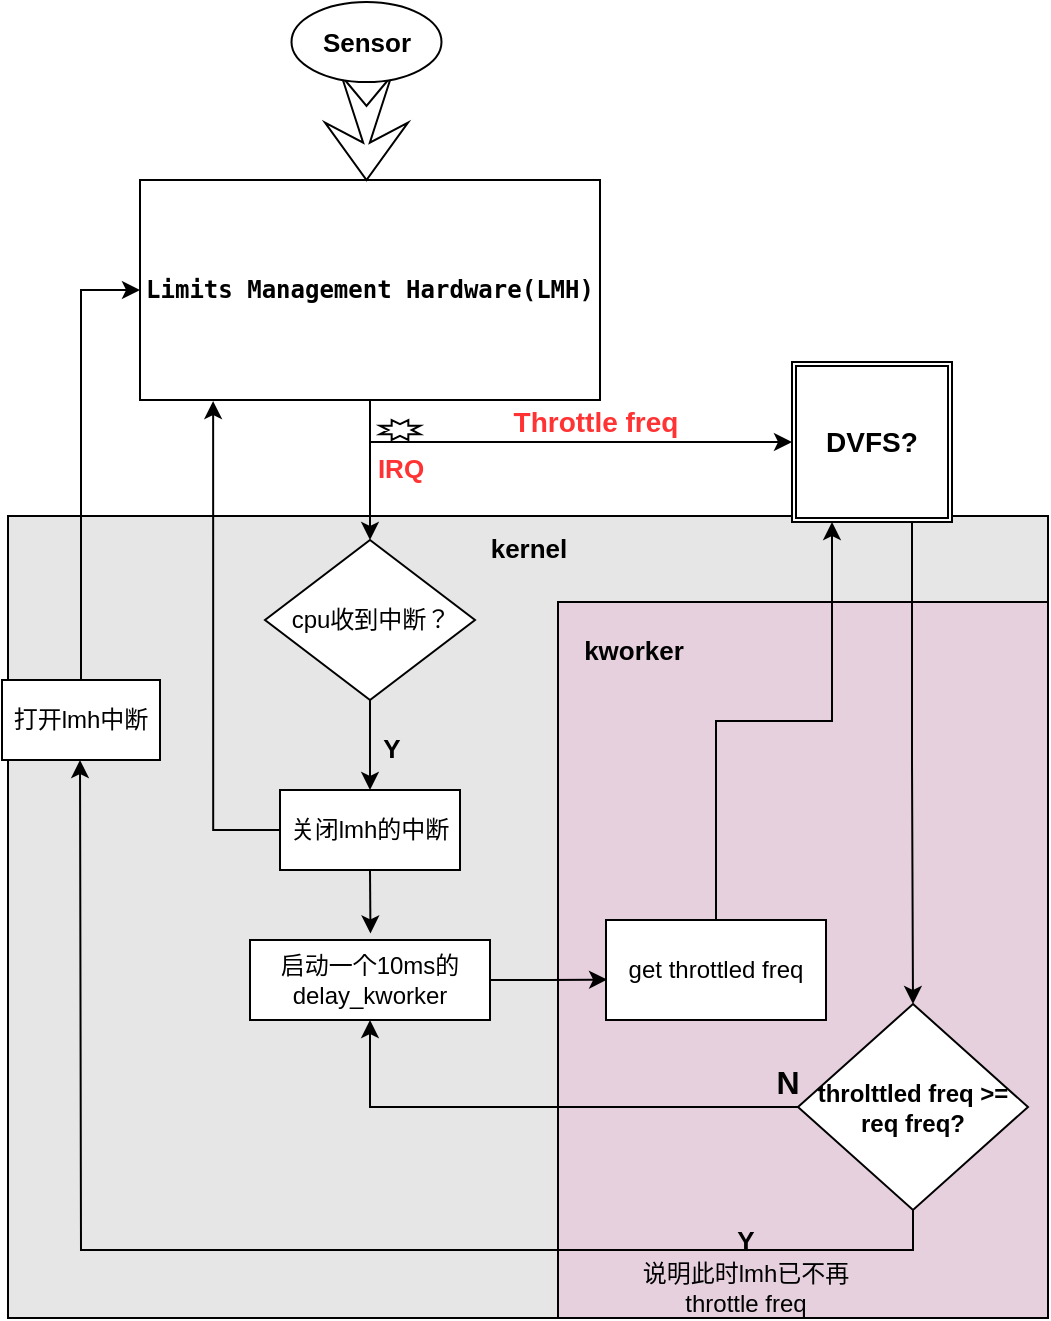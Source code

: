 <mxfile version="24.6.0" type="github">
  <diagram name="第 1 页" id="VTAUhPHFjqV-iyoxelCj">
    <mxGraphModel dx="1195" dy="665" grid="0" gridSize="10" guides="1" tooltips="1" connect="1" arrows="1" fold="1" page="1" pageScale="1" pageWidth="827" pageHeight="1169" math="0" shadow="0">
      <root>
        <mxCell id="0" />
        <mxCell id="1" parent="0" />
        <mxCell id="YY0MY4p-X_AZBxPH40uB-45" value="" style="rounded=0;whiteSpace=wrap;html=1;fillColor=#E6E6E6;" vertex="1" parent="1">
          <mxGeometry x="14" y="408" width="520" height="401" as="geometry" />
        </mxCell>
        <mxCell id="YY0MY4p-X_AZBxPH40uB-55" value="" style="rounded=0;whiteSpace=wrap;html=1;fillColor=#E6D0DE;" vertex="1" parent="1">
          <mxGeometry x="289" y="451" width="245" height="358" as="geometry" />
        </mxCell>
        <mxCell id="YY0MY4p-X_AZBxPH40uB-19" style="edgeStyle=orthogonalEdgeStyle;rounded=0;orthogonalLoop=1;jettySize=auto;html=1;exitX=0.5;exitY=1;exitDx=0;exitDy=0;entryX=0.5;entryY=0;entryDx=0;entryDy=0;" edge="1" parent="1" source="YY0MY4p-X_AZBxPH40uB-1" target="YY0MY4p-X_AZBxPH40uB-18">
          <mxGeometry relative="1" as="geometry" />
        </mxCell>
        <mxCell id="YY0MY4p-X_AZBxPH40uB-47" style="edgeStyle=orthogonalEdgeStyle;rounded=0;orthogonalLoop=1;jettySize=auto;html=1;exitX=0.5;exitY=1;exitDx=0;exitDy=0;entryX=0;entryY=0.5;entryDx=0;entryDy=0;" edge="1" parent="1" source="YY0MY4p-X_AZBxPH40uB-1" target="YY0MY4p-X_AZBxPH40uB-10">
          <mxGeometry relative="1" as="geometry" />
        </mxCell>
        <mxCell id="YY0MY4p-X_AZBxPH40uB-1" value="&lt;pre style=&quot;overflow: visible; text-align: start; background-color: rgb(255, 255, 255);&quot;&gt;Limits Management Hardware(LMH)&lt;/pre&gt;" style="rounded=0;whiteSpace=wrap;html=1;strokeWidth=1;fontStyle=1" vertex="1" parent="1">
          <mxGeometry x="80" y="240" width="230" height="110" as="geometry" />
        </mxCell>
        <mxCell id="YY0MY4p-X_AZBxPH40uB-4" value="" style="html=1;shadow=0;dashed=0;align=center;verticalAlign=middle;shape=mxgraph.arrows2.stylisedArrow;dy=0.92;dx=18.67;notch=15;feather=0.4;direction=south;" vertex="1" parent="1">
          <mxGeometry x="172.5" y="188" width="41.5" height="52" as="geometry" />
        </mxCell>
        <mxCell id="YY0MY4p-X_AZBxPH40uB-6" value="Sensor" style="strokeWidth=1;html=1;shape=mxgraph.flowchart.start_1;whiteSpace=wrap;fontStyle=1;fontSize=13;" vertex="1" parent="1">
          <mxGeometry x="155.75" y="151" width="75" height="40" as="geometry" />
        </mxCell>
        <mxCell id="YY0MY4p-X_AZBxPH40uB-13" value="IRQ" style="verticalLabelPosition=bottom;verticalAlign=top;html=1;shape=mxgraph.basic.8_point_star;fontStyle=1;fontSize=13;fontColor=#FF3333;" vertex="1" parent="1">
          <mxGeometry x="200" y="360" width="20" height="10" as="geometry" />
        </mxCell>
        <mxCell id="YY0MY4p-X_AZBxPH40uB-28" style="edgeStyle=orthogonalEdgeStyle;rounded=0;orthogonalLoop=1;jettySize=auto;html=1;exitX=0.75;exitY=1;exitDx=0;exitDy=0;entryX=0.5;entryY=0;entryDx=0;entryDy=0;" edge="1" parent="1" source="YY0MY4p-X_AZBxPH40uB-10" target="YY0MY4p-X_AZBxPH40uB-27">
          <mxGeometry relative="1" as="geometry" />
        </mxCell>
        <mxCell id="YY0MY4p-X_AZBxPH40uB-10" value="DVFS?" style="shape=ext;double=1;whiteSpace=wrap;html=1;aspect=fixed;fontStyle=1;fontSize=14;" vertex="1" parent="1">
          <mxGeometry x="406" y="331" width="80" height="80" as="geometry" />
        </mxCell>
        <mxCell id="YY0MY4p-X_AZBxPH40uB-38" style="edgeStyle=orthogonalEdgeStyle;rounded=0;orthogonalLoop=1;jettySize=auto;html=1;exitX=0.5;exitY=1;exitDx=0;exitDy=0;entryX=0.5;entryY=0;entryDx=0;entryDy=0;" edge="1" parent="1" source="YY0MY4p-X_AZBxPH40uB-18" target="YY0MY4p-X_AZBxPH40uB-33">
          <mxGeometry relative="1" as="geometry" />
        </mxCell>
        <mxCell id="YY0MY4p-X_AZBxPH40uB-18" value="cpu收到中断？" style="rhombus;whiteSpace=wrap;html=1;" vertex="1" parent="1">
          <mxGeometry x="142.5" y="420" width="105" height="80" as="geometry" />
        </mxCell>
        <mxCell id="YY0MY4p-X_AZBxPH40uB-21" value="Throttle freq" style="text;html=1;align=center;verticalAlign=middle;whiteSpace=wrap;rounded=0;fontStyle=1;fontColor=#FF3333;fontSize=14;" vertex="1" parent="1">
          <mxGeometry x="263" y="346" width="90" height="30" as="geometry" />
        </mxCell>
        <mxCell id="YY0MY4p-X_AZBxPH40uB-22" value="启动一个10ms的delay_kworker" style="whiteSpace=wrap;html=1;" vertex="1" parent="1">
          <mxGeometry x="135" y="620" width="120" height="40" as="geometry" />
        </mxCell>
        <mxCell id="YY0MY4p-X_AZBxPH40uB-36" style="edgeStyle=orthogonalEdgeStyle;rounded=0;orthogonalLoop=1;jettySize=auto;html=1;entryX=0.5;entryY=1;entryDx=0;entryDy=0;" edge="1" parent="1" source="YY0MY4p-X_AZBxPH40uB-27" target="YY0MY4p-X_AZBxPH40uB-22">
          <mxGeometry relative="1" as="geometry" />
        </mxCell>
        <mxCell id="YY0MY4p-X_AZBxPH40uB-37" style="edgeStyle=orthogonalEdgeStyle;rounded=0;orthogonalLoop=1;jettySize=auto;html=1;exitX=0.5;exitY=1;exitDx=0;exitDy=0;" edge="1" parent="1" source="YY0MY4p-X_AZBxPH40uB-27">
          <mxGeometry relative="1" as="geometry">
            <mxPoint x="50" y="530" as="targetPoint" />
            <mxPoint x="420" y="740" as="sourcePoint" />
          </mxGeometry>
        </mxCell>
        <mxCell id="YY0MY4p-X_AZBxPH40uB-27" value="throlttled freq &amp;gt;= req freq?" style="rhombus;whiteSpace=wrap;html=1;fontStyle=1" vertex="1" parent="1">
          <mxGeometry x="409" y="652" width="115" height="103" as="geometry" />
        </mxCell>
        <mxCell id="YY0MY4p-X_AZBxPH40uB-50" style="edgeStyle=orthogonalEdgeStyle;rounded=0;orthogonalLoop=1;jettySize=auto;html=1;exitX=0.5;exitY=0;exitDx=0;exitDy=0;entryX=0.25;entryY=1;entryDx=0;entryDy=0;" edge="1" parent="1" source="YY0MY4p-X_AZBxPH40uB-30" target="YY0MY4p-X_AZBxPH40uB-10">
          <mxGeometry relative="1" as="geometry" />
        </mxCell>
        <mxCell id="YY0MY4p-X_AZBxPH40uB-30" value="get throttled freq" style="rounded=0;whiteSpace=wrap;html=1;" vertex="1" parent="1">
          <mxGeometry x="313" y="610" width="110" height="50" as="geometry" />
        </mxCell>
        <mxCell id="YY0MY4p-X_AZBxPH40uB-33" value="关闭lmh的中断" style="rounded=0;whiteSpace=wrap;html=1;" vertex="1" parent="1">
          <mxGeometry x="150" y="545" width="90" height="40" as="geometry" />
        </mxCell>
        <mxCell id="YY0MY4p-X_AZBxPH40uB-35" value="N" style="text;html=1;align=center;verticalAlign=middle;whiteSpace=wrap;rounded=0;fontStyle=1;fontSize=16;" vertex="1" parent="1">
          <mxGeometry x="374" y="676" width="60" height="30" as="geometry" />
        </mxCell>
        <mxCell id="YY0MY4p-X_AZBxPH40uB-39" style="edgeStyle=orthogonalEdgeStyle;rounded=0;orthogonalLoop=1;jettySize=auto;html=1;exitX=0.5;exitY=1;exitDx=0;exitDy=0;entryX=0.502;entryY=-0.082;entryDx=0;entryDy=0;entryPerimeter=0;" edge="1" parent="1" source="YY0MY4p-X_AZBxPH40uB-33" target="YY0MY4p-X_AZBxPH40uB-22">
          <mxGeometry relative="1" as="geometry" />
        </mxCell>
        <mxCell id="YY0MY4p-X_AZBxPH40uB-41" style="edgeStyle=orthogonalEdgeStyle;rounded=0;orthogonalLoop=1;jettySize=auto;html=1;exitX=0.5;exitY=0;exitDx=0;exitDy=0;entryX=0;entryY=0.5;entryDx=0;entryDy=0;" edge="1" parent="1" source="YY0MY4p-X_AZBxPH40uB-40" target="YY0MY4p-X_AZBxPH40uB-1">
          <mxGeometry relative="1" as="geometry" />
        </mxCell>
        <mxCell id="YY0MY4p-X_AZBxPH40uB-40" value="打开lmh中断" style="rounded=0;whiteSpace=wrap;html=1;" vertex="1" parent="1">
          <mxGeometry x="11" y="490" width="79" height="40" as="geometry" />
        </mxCell>
        <mxCell id="YY0MY4p-X_AZBxPH40uB-42" value="Y&lt;div style=&quot;&quot;&gt;&lt;span style=&quot;font-weight: normal;&quot;&gt;&lt;font style=&quot;font-size: 12px;&quot;&gt;说明此时lmh已不再throttle freq&lt;/font&gt;&lt;/span&gt;&lt;/div&gt;" style="text;html=1;align=center;verticalAlign=middle;whiteSpace=wrap;rounded=0;fontStyle=1;fontSize=13;" vertex="1" parent="1">
          <mxGeometry x="318" y="771" width="130" height="30" as="geometry" />
        </mxCell>
        <mxCell id="YY0MY4p-X_AZBxPH40uB-43" style="edgeStyle=orthogonalEdgeStyle;rounded=0;orthogonalLoop=1;jettySize=auto;html=1;exitX=0;exitY=0.5;exitDx=0;exitDy=0;entryX=0.159;entryY=1.005;entryDx=0;entryDy=0;entryPerimeter=0;" edge="1" parent="1" source="YY0MY4p-X_AZBxPH40uB-33" target="YY0MY4p-X_AZBxPH40uB-1">
          <mxGeometry relative="1" as="geometry" />
        </mxCell>
        <mxCell id="YY0MY4p-X_AZBxPH40uB-46" value="Y" style="text;html=1;align=center;verticalAlign=middle;whiteSpace=wrap;rounded=0;fontSize=13;fontStyle=1" vertex="1" parent="1">
          <mxGeometry x="176" y="509" width="60" height="30" as="geometry" />
        </mxCell>
        <mxCell id="YY0MY4p-X_AZBxPH40uB-57" value="kworker" style="text;html=1;align=center;verticalAlign=middle;whiteSpace=wrap;rounded=0;fontStyle=1;fontSize=13;" vertex="1" parent="1">
          <mxGeometry x="297" y="460" width="60" height="30" as="geometry" />
        </mxCell>
        <mxCell id="YY0MY4p-X_AZBxPH40uB-59" style="edgeStyle=orthogonalEdgeStyle;rounded=0;orthogonalLoop=1;jettySize=auto;html=1;exitX=1;exitY=0.5;exitDx=0;exitDy=0;entryX=0.005;entryY=0.596;entryDx=0;entryDy=0;entryPerimeter=0;" edge="1" parent="1" source="YY0MY4p-X_AZBxPH40uB-22" target="YY0MY4p-X_AZBxPH40uB-30">
          <mxGeometry relative="1" as="geometry" />
        </mxCell>
        <mxCell id="YY0MY4p-X_AZBxPH40uB-60" value="kernel" style="text;html=1;align=center;verticalAlign=middle;whiteSpace=wrap;rounded=0;fontStyle=1;fontSize=13;" vertex="1" parent="1">
          <mxGeometry x="225.5" y="408" width="97" height="31" as="geometry" />
        </mxCell>
      </root>
    </mxGraphModel>
  </diagram>
</mxfile>
